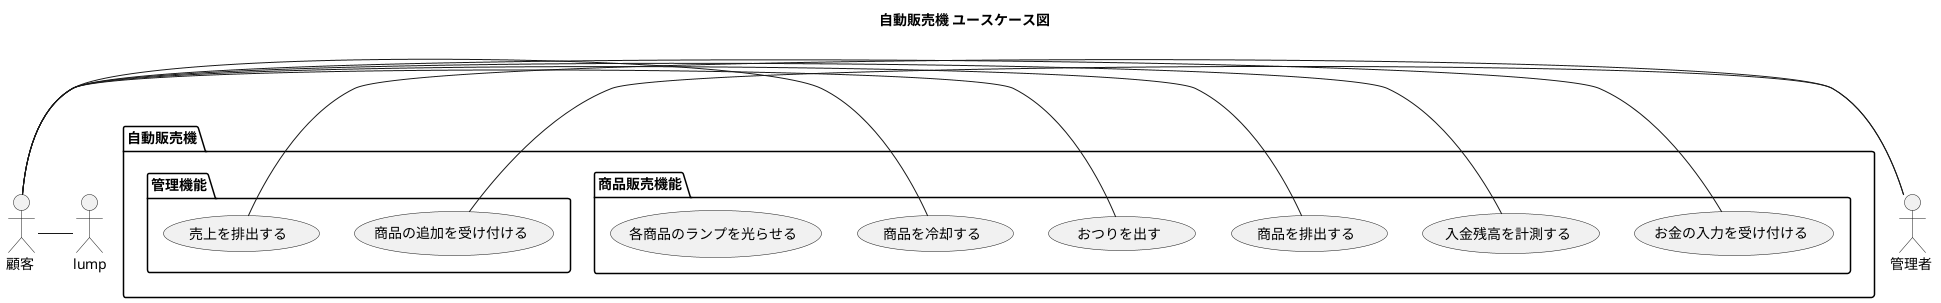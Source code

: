 @startuml

title : 自動販売機 ユースケース図


actor :顧客 : as user
actor :管理者 : as admin
 
package "自動販売機" { 

  package "商品販売機能" {
    usecase お金の入力を受け付ける as getmoney
    usecase 入金残高を計測する as summoney
    usecase 各商品のランプを光らせる as lamp
    usecase 商品を排出する as sell
    usecase おつりを出す as buckmoney
    usecase 商品を冷却する as cool
  }
  
  package "管理機能" {
    usecase 商品の追加を受け付ける as add
    usecase 売上を排出する as seller
  
  }

}

user - getmoney
user - summoney
user - lump
user - sell
user - buckmoney
user - cool
admin - add
admin - seller

@enduml

